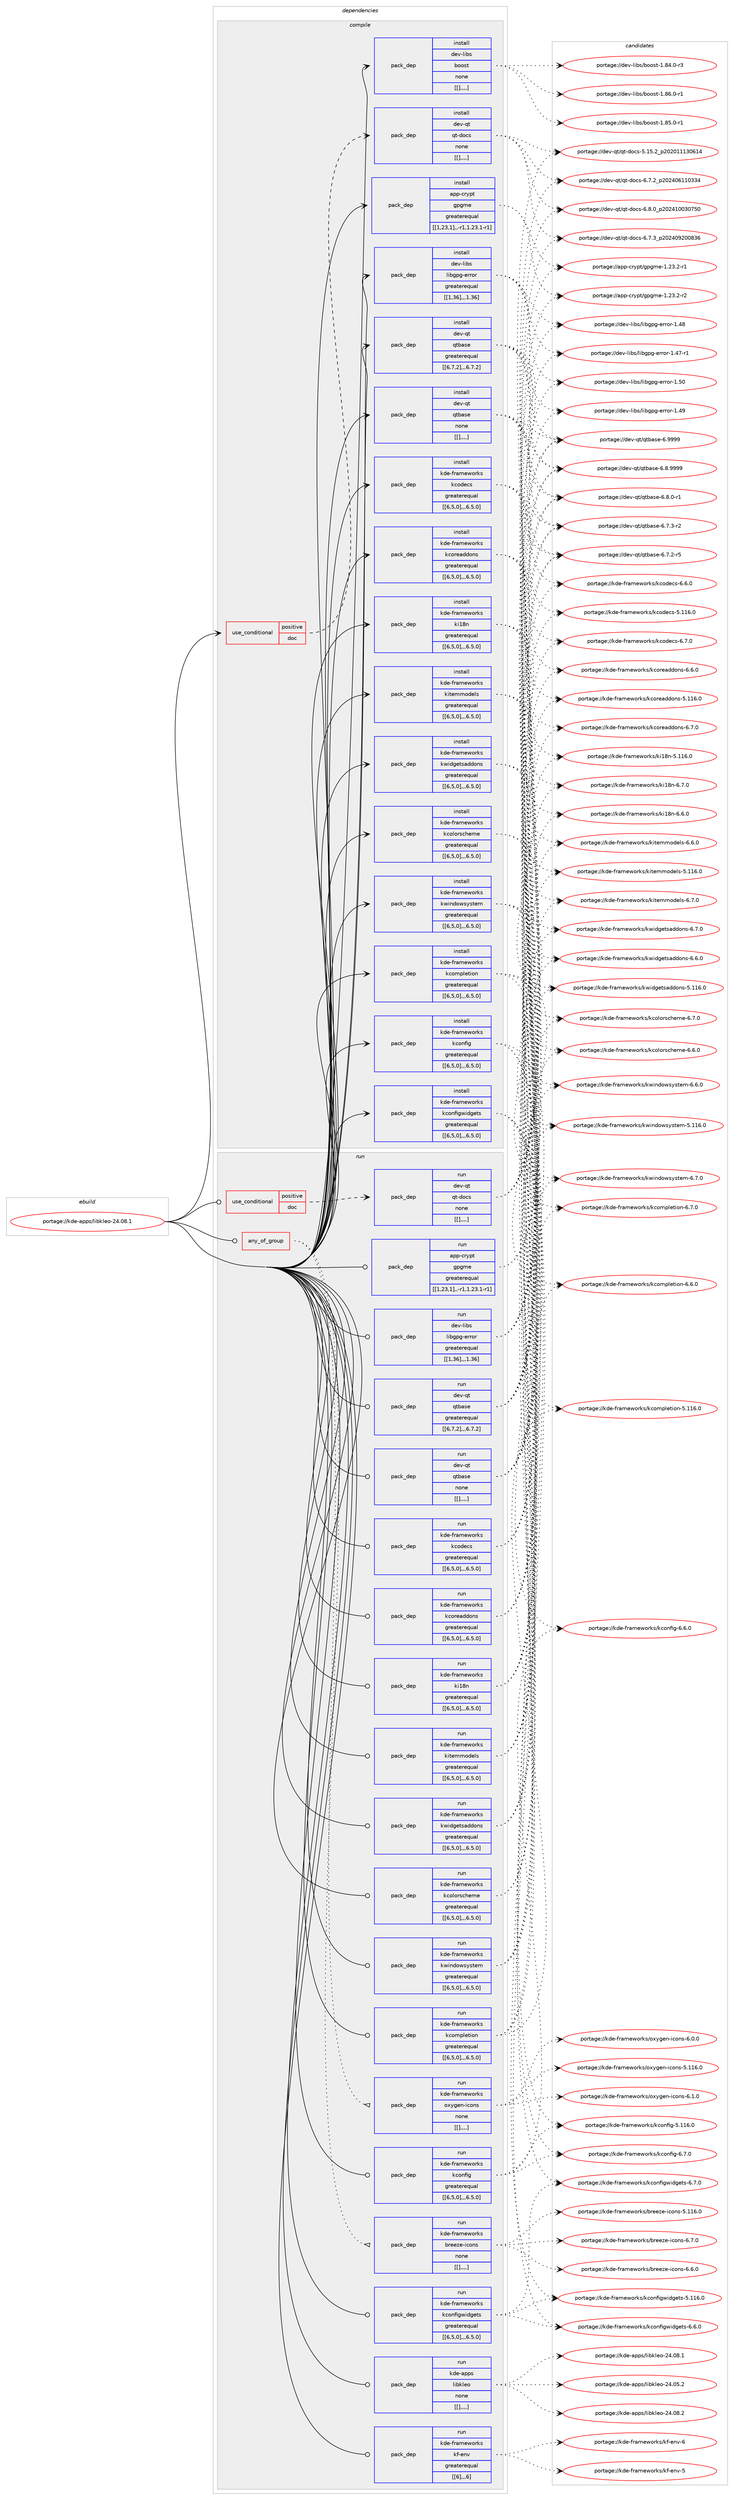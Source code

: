 digraph prolog {

# *************
# Graph options
# *************

newrank=true;
concentrate=true;
compound=true;
graph [rankdir=LR,fontname=Helvetica,fontsize=10,ranksep=1.5];#, ranksep=2.5, nodesep=0.2];
edge  [arrowhead=vee];
node  [fontname=Helvetica,fontsize=10];

# **********
# The ebuild
# **********

subgraph cluster_leftcol {
color=gray;
label=<<i>ebuild</i>>;
id [label="portage://kde-apps/libkleo-24.08.1", color=red, width=4, href="../kde-apps/libkleo-24.08.1.svg"];
}

# ****************
# The dependencies
# ****************

subgraph cluster_midcol {
color=gray;
label=<<i>dependencies</i>>;
subgraph cluster_compile {
fillcolor="#eeeeee";
style=filled;
label=<<i>compile</i>>;
subgraph cond72577 {
dependency278076 [label=<<TABLE BORDER="0" CELLBORDER="1" CELLSPACING="0" CELLPADDING="4"><TR><TD ROWSPAN="3" CELLPADDING="10">use_conditional</TD></TR><TR><TD>positive</TD></TR><TR><TD>doc</TD></TR></TABLE>>, shape=none, color=red];
subgraph pack203327 {
dependency278111 [label=<<TABLE BORDER="0" CELLBORDER="1" CELLSPACING="0" CELLPADDING="4" WIDTH="220"><TR><TD ROWSPAN="6" CELLPADDING="30">pack_dep</TD></TR><TR><TD WIDTH="110">install</TD></TR><TR><TD>dev-qt</TD></TR><TR><TD>qt-docs</TD></TR><TR><TD>none</TD></TR><TR><TD>[[],,,,]</TD></TR></TABLE>>, shape=none, color=blue];
}
dependency278076:e -> dependency278111:w [weight=20,style="dashed",arrowhead="vee"];
}
id:e -> dependency278076:w [weight=20,style="solid",arrowhead="vee"];
subgraph pack203362 {
dependency278130 [label=<<TABLE BORDER="0" CELLBORDER="1" CELLSPACING="0" CELLPADDING="4" WIDTH="220"><TR><TD ROWSPAN="6" CELLPADDING="30">pack_dep</TD></TR><TR><TD WIDTH="110">install</TD></TR><TR><TD>app-crypt</TD></TR><TR><TD>gpgme</TD></TR><TR><TD>greaterequal</TD></TR><TR><TD>[[1,23,1],,-r1,1.23.1-r1]</TD></TR></TABLE>>, shape=none, color=blue];
}
id:e -> dependency278130:w [weight=20,style="solid",arrowhead="vee"];
subgraph pack203364 {
dependency278165 [label=<<TABLE BORDER="0" CELLBORDER="1" CELLSPACING="0" CELLPADDING="4" WIDTH="220"><TR><TD ROWSPAN="6" CELLPADDING="30">pack_dep</TD></TR><TR><TD WIDTH="110">install</TD></TR><TR><TD>dev-libs</TD></TR><TR><TD>boost</TD></TR><TR><TD>none</TD></TR><TR><TD>[[],,,,]</TD></TR></TABLE>>, shape=none, color=blue];
}
id:e -> dependency278165:w [weight=20,style="solid",arrowhead="vee"];
subgraph pack203393 {
dependency278167 [label=<<TABLE BORDER="0" CELLBORDER="1" CELLSPACING="0" CELLPADDING="4" WIDTH="220"><TR><TD ROWSPAN="6" CELLPADDING="30">pack_dep</TD></TR><TR><TD WIDTH="110">install</TD></TR><TR><TD>dev-libs</TD></TR><TR><TD>libgpg-error</TD></TR><TR><TD>greaterequal</TD></TR><TR><TD>[[1,36],,,1.36]</TD></TR></TABLE>>, shape=none, color=blue];
}
id:e -> dependency278167:w [weight=20,style="solid",arrowhead="vee"];
subgraph pack203394 {
dependency278201 [label=<<TABLE BORDER="0" CELLBORDER="1" CELLSPACING="0" CELLPADDING="4" WIDTH="220"><TR><TD ROWSPAN="6" CELLPADDING="30">pack_dep</TD></TR><TR><TD WIDTH="110">install</TD></TR><TR><TD>dev-qt</TD></TR><TR><TD>qtbase</TD></TR><TR><TD>greaterequal</TD></TR><TR><TD>[[6,7,2],,,6.7.2]</TD></TR></TABLE>>, shape=none, color=blue];
}
id:e -> dependency278201:w [weight=20,style="solid",arrowhead="vee"];
subgraph pack203423 {
dependency278202 [label=<<TABLE BORDER="0" CELLBORDER="1" CELLSPACING="0" CELLPADDING="4" WIDTH="220"><TR><TD ROWSPAN="6" CELLPADDING="30">pack_dep</TD></TR><TR><TD WIDTH="110">install</TD></TR><TR><TD>dev-qt</TD></TR><TR><TD>qtbase</TD></TR><TR><TD>none</TD></TR><TR><TD>[[],,,,]</TD></TR></TABLE>>, shape=none, color=blue];
}
id:e -> dependency278202:w [weight=20,style="solid",arrowhead="vee"];
subgraph pack203436 {
dependency278241 [label=<<TABLE BORDER="0" CELLBORDER="1" CELLSPACING="0" CELLPADDING="4" WIDTH="220"><TR><TD ROWSPAN="6" CELLPADDING="30">pack_dep</TD></TR><TR><TD WIDTH="110">install</TD></TR><TR><TD>kde-frameworks</TD></TR><TR><TD>kcodecs</TD></TR><TR><TD>greaterequal</TD></TR><TR><TD>[[6,5,0],,,6.5.0]</TD></TR></TABLE>>, shape=none, color=blue];
}
id:e -> dependency278241:w [weight=20,style="solid",arrowhead="vee"];
subgraph pack203453 {
dependency278276 [label=<<TABLE BORDER="0" CELLBORDER="1" CELLSPACING="0" CELLPADDING="4" WIDTH="220"><TR><TD ROWSPAN="6" CELLPADDING="30">pack_dep</TD></TR><TR><TD WIDTH="110">install</TD></TR><TR><TD>kde-frameworks</TD></TR><TR><TD>kcolorscheme</TD></TR><TR><TD>greaterequal</TD></TR><TR><TD>[[6,5,0],,,6.5.0]</TD></TR></TABLE>>, shape=none, color=blue];
}
id:e -> dependency278276:w [weight=20,style="solid",arrowhead="vee"];
subgraph pack203516 {
dependency278326 [label=<<TABLE BORDER="0" CELLBORDER="1" CELLSPACING="0" CELLPADDING="4" WIDTH="220"><TR><TD ROWSPAN="6" CELLPADDING="30">pack_dep</TD></TR><TR><TD WIDTH="110">install</TD></TR><TR><TD>kde-frameworks</TD></TR><TR><TD>kcompletion</TD></TR><TR><TD>greaterequal</TD></TR><TR><TD>[[6,5,0],,,6.5.0]</TD></TR></TABLE>>, shape=none, color=blue];
}
id:e -> dependency278326:w [weight=20,style="solid",arrowhead="vee"];
subgraph pack203572 {
dependency278368 [label=<<TABLE BORDER="0" CELLBORDER="1" CELLSPACING="0" CELLPADDING="4" WIDTH="220"><TR><TD ROWSPAN="6" CELLPADDING="30">pack_dep</TD></TR><TR><TD WIDTH="110">install</TD></TR><TR><TD>kde-frameworks</TD></TR><TR><TD>kconfig</TD></TR><TR><TD>greaterequal</TD></TR><TR><TD>[[6,5,0],,,6.5.0]</TD></TR></TABLE>>, shape=none, color=blue];
}
id:e -> dependency278368:w [weight=20,style="solid",arrowhead="vee"];
subgraph pack203622 {
dependency278443 [label=<<TABLE BORDER="0" CELLBORDER="1" CELLSPACING="0" CELLPADDING="4" WIDTH="220"><TR><TD ROWSPAN="6" CELLPADDING="30">pack_dep</TD></TR><TR><TD WIDTH="110">install</TD></TR><TR><TD>kde-frameworks</TD></TR><TR><TD>kconfigwidgets</TD></TR><TR><TD>greaterequal</TD></TR><TR><TD>[[6,5,0],,,6.5.0]</TD></TR></TABLE>>, shape=none, color=blue];
}
id:e -> dependency278443:w [weight=20,style="solid",arrowhead="vee"];
subgraph pack203646 {
dependency278478 [label=<<TABLE BORDER="0" CELLBORDER="1" CELLSPACING="0" CELLPADDING="4" WIDTH="220"><TR><TD ROWSPAN="6" CELLPADDING="30">pack_dep</TD></TR><TR><TD WIDTH="110">install</TD></TR><TR><TD>kde-frameworks</TD></TR><TR><TD>kcoreaddons</TD></TR><TR><TD>greaterequal</TD></TR><TR><TD>[[6,5,0],,,6.5.0]</TD></TR></TABLE>>, shape=none, color=blue];
}
id:e -> dependency278478:w [weight=20,style="solid",arrowhead="vee"];
subgraph pack203700 {
dependency278542 [label=<<TABLE BORDER="0" CELLBORDER="1" CELLSPACING="0" CELLPADDING="4" WIDTH="220"><TR><TD ROWSPAN="6" CELLPADDING="30">pack_dep</TD></TR><TR><TD WIDTH="110">install</TD></TR><TR><TD>kde-frameworks</TD></TR><TR><TD>ki18n</TD></TR><TR><TD>greaterequal</TD></TR><TR><TD>[[6,5,0],,,6.5.0]</TD></TR></TABLE>>, shape=none, color=blue];
}
id:e -> dependency278542:w [weight=20,style="solid",arrowhead="vee"];
subgraph pack203729 {
dependency278547 [label=<<TABLE BORDER="0" CELLBORDER="1" CELLSPACING="0" CELLPADDING="4" WIDTH="220"><TR><TD ROWSPAN="6" CELLPADDING="30">pack_dep</TD></TR><TR><TD WIDTH="110">install</TD></TR><TR><TD>kde-frameworks</TD></TR><TR><TD>kitemmodels</TD></TR><TR><TD>greaterequal</TD></TR><TR><TD>[[6,5,0],,,6.5.0]</TD></TR></TABLE>>, shape=none, color=blue];
}
id:e -> dependency278547:w [weight=20,style="solid",arrowhead="vee"];
subgraph pack203829 {
dependency278687 [label=<<TABLE BORDER="0" CELLBORDER="1" CELLSPACING="0" CELLPADDING="4" WIDTH="220"><TR><TD ROWSPAN="6" CELLPADDING="30">pack_dep</TD></TR><TR><TD WIDTH="110">install</TD></TR><TR><TD>kde-frameworks</TD></TR><TR><TD>kwidgetsaddons</TD></TR><TR><TD>greaterequal</TD></TR><TR><TD>[[6,5,0],,,6.5.0]</TD></TR></TABLE>>, shape=none, color=blue];
}
id:e -> dependency278687:w [weight=20,style="solid",arrowhead="vee"];
subgraph pack203880 {
dependency278741 [label=<<TABLE BORDER="0" CELLBORDER="1" CELLSPACING="0" CELLPADDING="4" WIDTH="220"><TR><TD ROWSPAN="6" CELLPADDING="30">pack_dep</TD></TR><TR><TD WIDTH="110">install</TD></TR><TR><TD>kde-frameworks</TD></TR><TR><TD>kwindowsystem</TD></TR><TR><TD>greaterequal</TD></TR><TR><TD>[[6,5,0],,,6.5.0]</TD></TR></TABLE>>, shape=none, color=blue];
}
id:e -> dependency278741:w [weight=20,style="solid",arrowhead="vee"];
}
subgraph cluster_compileandrun {
fillcolor="#eeeeee";
style=filled;
label=<<i>compile and run</i>>;
}
subgraph cluster_run {
fillcolor="#eeeeee";
style=filled;
label=<<i>run</i>>;
subgraph any2057 {
dependency278866 [label=<<TABLE BORDER="0" CELLBORDER="1" CELLSPACING="0" CELLPADDING="4"><TR><TD CELLPADDING="10">any_of_group</TD></TR></TABLE>>, shape=none, color=red];subgraph pack204112 {
dependency278979 [label=<<TABLE BORDER="0" CELLBORDER="1" CELLSPACING="0" CELLPADDING="4" WIDTH="220"><TR><TD ROWSPAN="6" CELLPADDING="30">pack_dep</TD></TR><TR><TD WIDTH="110">run</TD></TR><TR><TD>kde-frameworks</TD></TR><TR><TD>breeze-icons</TD></TR><TR><TD>none</TD></TR><TR><TD>[[],,,,]</TD></TR></TABLE>>, shape=none, color=blue];
}
dependency278866:e -> dependency278979:w [weight=20,style="dotted",arrowhead="oinv"];
subgraph pack204114 {
dependency278984 [label=<<TABLE BORDER="0" CELLBORDER="1" CELLSPACING="0" CELLPADDING="4" WIDTH="220"><TR><TD ROWSPAN="6" CELLPADDING="30">pack_dep</TD></TR><TR><TD WIDTH="110">run</TD></TR><TR><TD>kde-frameworks</TD></TR><TR><TD>oxygen-icons</TD></TR><TR><TD>none</TD></TR><TR><TD>[[],,,,]</TD></TR></TABLE>>, shape=none, color=blue];
}
dependency278866:e -> dependency278984:w [weight=20,style="dotted",arrowhead="oinv"];
}
id:e -> dependency278866:w [weight=20,style="solid",arrowhead="odot"];
subgraph cond72660 {
dependency279035 [label=<<TABLE BORDER="0" CELLBORDER="1" CELLSPACING="0" CELLPADDING="4"><TR><TD ROWSPAN="3" CELLPADDING="10">use_conditional</TD></TR><TR><TD>positive</TD></TR><TR><TD>doc</TD></TR></TABLE>>, shape=none, color=red];
subgraph pack204163 {
dependency279036 [label=<<TABLE BORDER="0" CELLBORDER="1" CELLSPACING="0" CELLPADDING="4" WIDTH="220"><TR><TD ROWSPAN="6" CELLPADDING="30">pack_dep</TD></TR><TR><TD WIDTH="110">run</TD></TR><TR><TD>dev-qt</TD></TR><TR><TD>qt-docs</TD></TR><TR><TD>none</TD></TR><TR><TD>[[],,,,]</TD></TR></TABLE>>, shape=none, color=blue];
}
dependency279035:e -> dependency279036:w [weight=20,style="dashed",arrowhead="vee"];
}
id:e -> dependency279035:w [weight=20,style="solid",arrowhead="odot"];
subgraph pack204188 {
dependency279091 [label=<<TABLE BORDER="0" CELLBORDER="1" CELLSPACING="0" CELLPADDING="4" WIDTH="220"><TR><TD ROWSPAN="6" CELLPADDING="30">pack_dep</TD></TR><TR><TD WIDTH="110">run</TD></TR><TR><TD>app-crypt</TD></TR><TR><TD>gpgme</TD></TR><TR><TD>greaterequal</TD></TR><TR><TD>[[1,23,1],,-r1,1.23.1-r1]</TD></TR></TABLE>>, shape=none, color=blue];
}
id:e -> dependency279091:w [weight=20,style="solid",arrowhead="odot"];
subgraph pack204231 {
dependency279145 [label=<<TABLE BORDER="0" CELLBORDER="1" CELLSPACING="0" CELLPADDING="4" WIDTH="220"><TR><TD ROWSPAN="6" CELLPADDING="30">pack_dep</TD></TR><TR><TD WIDTH="110">run</TD></TR><TR><TD>dev-libs</TD></TR><TR><TD>libgpg-error</TD></TR><TR><TD>greaterequal</TD></TR><TR><TD>[[1,36],,,1.36]</TD></TR></TABLE>>, shape=none, color=blue];
}
id:e -> dependency279145:w [weight=20,style="solid",arrowhead="odot"];
subgraph pack204275 {
dependency279159 [label=<<TABLE BORDER="0" CELLBORDER="1" CELLSPACING="0" CELLPADDING="4" WIDTH="220"><TR><TD ROWSPAN="6" CELLPADDING="30">pack_dep</TD></TR><TR><TD WIDTH="110">run</TD></TR><TR><TD>dev-qt</TD></TR><TR><TD>qtbase</TD></TR><TR><TD>greaterequal</TD></TR><TR><TD>[[6,7,2],,,6.7.2]</TD></TR></TABLE>>, shape=none, color=blue];
}
id:e -> dependency279159:w [weight=20,style="solid",arrowhead="odot"];
subgraph pack204277 {
dependency279161 [label=<<TABLE BORDER="0" CELLBORDER="1" CELLSPACING="0" CELLPADDING="4" WIDTH="220"><TR><TD ROWSPAN="6" CELLPADDING="30">pack_dep</TD></TR><TR><TD WIDTH="110">run</TD></TR><TR><TD>dev-qt</TD></TR><TR><TD>qtbase</TD></TR><TR><TD>none</TD></TR><TR><TD>[[],,,,]</TD></TR></TABLE>>, shape=none, color=blue];
}
id:e -> dependency279161:w [weight=20,style="solid",arrowhead="odot"];
subgraph pack204294 {
dependency279225 [label=<<TABLE BORDER="0" CELLBORDER="1" CELLSPACING="0" CELLPADDING="4" WIDTH="220"><TR><TD ROWSPAN="6" CELLPADDING="30">pack_dep</TD></TR><TR><TD WIDTH="110">run</TD></TR><TR><TD>kde-frameworks</TD></TR><TR><TD>kcodecs</TD></TR><TR><TD>greaterequal</TD></TR><TR><TD>[[6,5,0],,,6.5.0]</TD></TR></TABLE>>, shape=none, color=blue];
}
id:e -> dependency279225:w [weight=20,style="solid",arrowhead="odot"];
subgraph pack204379 {
dependency279263 [label=<<TABLE BORDER="0" CELLBORDER="1" CELLSPACING="0" CELLPADDING="4" WIDTH="220"><TR><TD ROWSPAN="6" CELLPADDING="30">pack_dep</TD></TR><TR><TD WIDTH="110">run</TD></TR><TR><TD>kde-frameworks</TD></TR><TR><TD>kcolorscheme</TD></TR><TR><TD>greaterequal</TD></TR><TR><TD>[[6,5,0],,,6.5.0]</TD></TR></TABLE>>, shape=none, color=blue];
}
id:e -> dependency279263:w [weight=20,style="solid",arrowhead="odot"];
subgraph pack204382 {
dependency279267 [label=<<TABLE BORDER="0" CELLBORDER="1" CELLSPACING="0" CELLPADDING="4" WIDTH="220"><TR><TD ROWSPAN="6" CELLPADDING="30">pack_dep</TD></TR><TR><TD WIDTH="110">run</TD></TR><TR><TD>kde-frameworks</TD></TR><TR><TD>kcompletion</TD></TR><TR><TD>greaterequal</TD></TR><TR><TD>[[6,5,0],,,6.5.0]</TD></TR></TABLE>>, shape=none, color=blue];
}
id:e -> dependency279267:w [weight=20,style="solid",arrowhead="odot"];
subgraph pack204385 {
dependency279284 [label=<<TABLE BORDER="0" CELLBORDER="1" CELLSPACING="0" CELLPADDING="4" WIDTH="220"><TR><TD ROWSPAN="6" CELLPADDING="30">pack_dep</TD></TR><TR><TD WIDTH="110">run</TD></TR><TR><TD>kde-frameworks</TD></TR><TR><TD>kconfig</TD></TR><TR><TD>greaterequal</TD></TR><TR><TD>[[6,5,0],,,6.5.0]</TD></TR></TABLE>>, shape=none, color=blue];
}
id:e -> dependency279284:w [weight=20,style="solid",arrowhead="odot"];
subgraph pack204432 {
dependency279347 [label=<<TABLE BORDER="0" CELLBORDER="1" CELLSPACING="0" CELLPADDING="4" WIDTH="220"><TR><TD ROWSPAN="6" CELLPADDING="30">pack_dep</TD></TR><TR><TD WIDTH="110">run</TD></TR><TR><TD>kde-frameworks</TD></TR><TR><TD>kconfigwidgets</TD></TR><TR><TD>greaterequal</TD></TR><TR><TD>[[6,5,0],,,6.5.0]</TD></TR></TABLE>>, shape=none, color=blue];
}
id:e -> dependency279347:w [weight=20,style="solid",arrowhead="odot"];
subgraph pack204472 {
dependency279449 [label=<<TABLE BORDER="0" CELLBORDER="1" CELLSPACING="0" CELLPADDING="4" WIDTH="220"><TR><TD ROWSPAN="6" CELLPADDING="30">pack_dep</TD></TR><TR><TD WIDTH="110">run</TD></TR><TR><TD>kde-frameworks</TD></TR><TR><TD>kcoreaddons</TD></TR><TR><TD>greaterequal</TD></TR><TR><TD>[[6,5,0],,,6.5.0]</TD></TR></TABLE>>, shape=none, color=blue];
}
id:e -> dependency279449:w [weight=20,style="solid",arrowhead="odot"];
subgraph pack204544 {
dependency279477 [label=<<TABLE BORDER="0" CELLBORDER="1" CELLSPACING="0" CELLPADDING="4" WIDTH="220"><TR><TD ROWSPAN="6" CELLPADDING="30">pack_dep</TD></TR><TR><TD WIDTH="110">run</TD></TR><TR><TD>kde-frameworks</TD></TR><TR><TD>kf-env</TD></TR><TR><TD>greaterequal</TD></TR><TR><TD>[[6],,,6]</TD></TR></TABLE>>, shape=none, color=blue];
}
id:e -> dependency279477:w [weight=20,style="solid",arrowhead="odot"];
subgraph pack204567 {
dependency279503 [label=<<TABLE BORDER="0" CELLBORDER="1" CELLSPACING="0" CELLPADDING="4" WIDTH="220"><TR><TD ROWSPAN="6" CELLPADDING="30">pack_dep</TD></TR><TR><TD WIDTH="110">run</TD></TR><TR><TD>kde-frameworks</TD></TR><TR><TD>ki18n</TD></TR><TR><TD>greaterequal</TD></TR><TR><TD>[[6,5,0],,,6.5.0]</TD></TR></TABLE>>, shape=none, color=blue];
}
id:e -> dependency279503:w [weight=20,style="solid",arrowhead="odot"];
subgraph pack204588 {
dependency279509 [label=<<TABLE BORDER="0" CELLBORDER="1" CELLSPACING="0" CELLPADDING="4" WIDTH="220"><TR><TD ROWSPAN="6" CELLPADDING="30">pack_dep</TD></TR><TR><TD WIDTH="110">run</TD></TR><TR><TD>kde-frameworks</TD></TR><TR><TD>kitemmodels</TD></TR><TR><TD>greaterequal</TD></TR><TR><TD>[[6,5,0],,,6.5.0]</TD></TR></TABLE>>, shape=none, color=blue];
}
id:e -> dependency279509:w [weight=20,style="solid",arrowhead="odot"];
subgraph pack204635 {
dependency279590 [label=<<TABLE BORDER="0" CELLBORDER="1" CELLSPACING="0" CELLPADDING="4" WIDTH="220"><TR><TD ROWSPAN="6" CELLPADDING="30">pack_dep</TD></TR><TR><TD WIDTH="110">run</TD></TR><TR><TD>kde-frameworks</TD></TR><TR><TD>kwidgetsaddons</TD></TR><TR><TD>greaterequal</TD></TR><TR><TD>[[6,5,0],,,6.5.0]</TD></TR></TABLE>>, shape=none, color=blue];
}
id:e -> dependency279590:w [weight=20,style="solid",arrowhead="odot"];
subgraph pack204670 {
dependency279653 [label=<<TABLE BORDER="0" CELLBORDER="1" CELLSPACING="0" CELLPADDING="4" WIDTH="220"><TR><TD ROWSPAN="6" CELLPADDING="30">pack_dep</TD></TR><TR><TD WIDTH="110">run</TD></TR><TR><TD>kde-frameworks</TD></TR><TR><TD>kwindowsystem</TD></TR><TR><TD>greaterequal</TD></TR><TR><TD>[[6,5,0],,,6.5.0]</TD></TR></TABLE>>, shape=none, color=blue];
}
id:e -> dependency279653:w [weight=20,style="solid",arrowhead="odot"];
subgraph pack204722 {
dependency279693 [label=<<TABLE BORDER="0" CELLBORDER="1" CELLSPACING="0" CELLPADDING="4" WIDTH="220"><TR><TD ROWSPAN="6" CELLPADDING="30">pack_dep</TD></TR><TR><TD WIDTH="110">run</TD></TR><TR><TD>kde-apps</TD></TR><TR><TD>libkleo</TD></TR><TR><TD>none</TD></TR><TR><TD>[[],,,,]</TD></TR></TABLE>>, shape=none, color=blue];
}
id:e -> dependency279693:w [weight=20,style="solid",arrowhead="odot"];
}
}

# **************
# The candidates
# **************

subgraph cluster_choices {
rank=same;
color=gray;
label=<<i>candidates</i>>;

subgraph choice203695 {
color=black;
nodesep=1;
choice1001011184511311647113116451001119911545544656464895112504850524948485148555348 [label="portage://dev-qt/qt-docs-6.8.0_p202410030750", color=red, width=4,href="../dev-qt/qt-docs-6.8.0_p202410030750.svg"];
choice1001011184511311647113116451001119911545544655465195112504850524857504848565154 [label="portage://dev-qt/qt-docs-6.7.3_p202409200836", color=red, width=4,href="../dev-qt/qt-docs-6.7.3_p202409200836.svg"];
choice1001011184511311647113116451001119911545544655465095112504850524854494948515152 [label="portage://dev-qt/qt-docs-6.7.2_p202406110334", color=red, width=4,href="../dev-qt/qt-docs-6.7.2_p202406110334.svg"];
choice100101118451131164711311645100111991154553464953465095112504850484949495148544952 [label="portage://dev-qt/qt-docs-5.15.2_p202011130614", color=red, width=4,href="../dev-qt/qt-docs-5.15.2_p202011130614.svg"];
dependency278111:e -> choice1001011184511311647113116451001119911545544656464895112504850524948485148555348:w [style=dotted,weight="100"];
dependency278111:e -> choice1001011184511311647113116451001119911545544655465195112504850524857504848565154:w [style=dotted,weight="100"];
dependency278111:e -> choice1001011184511311647113116451001119911545544655465095112504850524854494948515152:w [style=dotted,weight="100"];
dependency278111:e -> choice100101118451131164711311645100111991154553464953465095112504850484949495148544952:w [style=dotted,weight="100"];
}
subgraph choice203722 {
color=black;
nodesep=1;
choice97112112459911412111211647103112103109101454946505146504511450 [label="portage://app-crypt/gpgme-1.23.2-r2", color=red, width=4,href="../app-crypt/gpgme-1.23.2-r2.svg"];
choice97112112459911412111211647103112103109101454946505146504511449 [label="portage://app-crypt/gpgme-1.23.2-r1", color=red, width=4,href="../app-crypt/gpgme-1.23.2-r1.svg"];
dependency278130:e -> choice97112112459911412111211647103112103109101454946505146504511450:w [style=dotted,weight="100"];
dependency278130:e -> choice97112112459911412111211647103112103109101454946505146504511449:w [style=dotted,weight="100"];
}
subgraph choice203729 {
color=black;
nodesep=1;
choice10010111845108105981154798111111115116454946565446484511449 [label="portage://dev-libs/boost-1.86.0-r1", color=red, width=4,href="../dev-libs/boost-1.86.0-r1.svg"];
choice10010111845108105981154798111111115116454946565346484511449 [label="portage://dev-libs/boost-1.85.0-r1", color=red, width=4,href="../dev-libs/boost-1.85.0-r1.svg"];
choice10010111845108105981154798111111115116454946565246484511451 [label="portage://dev-libs/boost-1.84.0-r3", color=red, width=4,href="../dev-libs/boost-1.84.0-r3.svg"];
dependency278165:e -> choice10010111845108105981154798111111115116454946565446484511449:w [style=dotted,weight="100"];
dependency278165:e -> choice10010111845108105981154798111111115116454946565346484511449:w [style=dotted,weight="100"];
dependency278165:e -> choice10010111845108105981154798111111115116454946565246484511451:w [style=dotted,weight="100"];
}
subgraph choice203737 {
color=black;
nodesep=1;
choice10010111845108105981154710810598103112103451011141141111144549465348 [label="portage://dev-libs/libgpg-error-1.50", color=red, width=4,href="../dev-libs/libgpg-error-1.50.svg"];
choice10010111845108105981154710810598103112103451011141141111144549465257 [label="portage://dev-libs/libgpg-error-1.49", color=red, width=4,href="../dev-libs/libgpg-error-1.49.svg"];
choice10010111845108105981154710810598103112103451011141141111144549465256 [label="portage://dev-libs/libgpg-error-1.48", color=red, width=4,href="../dev-libs/libgpg-error-1.48.svg"];
choice100101118451081059811547108105981031121034510111411411111445494652554511449 [label="portage://dev-libs/libgpg-error-1.47-r1", color=red, width=4,href="../dev-libs/libgpg-error-1.47-r1.svg"];
dependency278167:e -> choice10010111845108105981154710810598103112103451011141141111144549465348:w [style=dotted,weight="100"];
dependency278167:e -> choice10010111845108105981154710810598103112103451011141141111144549465257:w [style=dotted,weight="100"];
dependency278167:e -> choice10010111845108105981154710810598103112103451011141141111144549465256:w [style=dotted,weight="100"];
dependency278167:e -> choice100101118451081059811547108105981031121034510111411411111445494652554511449:w [style=dotted,weight="100"];
}
subgraph choice203760 {
color=black;
nodesep=1;
choice1001011184511311647113116989711510145544657575757 [label="portage://dev-qt/qtbase-6.9999", color=red, width=4,href="../dev-qt/qtbase-6.9999.svg"];
choice10010111845113116471131169897115101455446564657575757 [label="portage://dev-qt/qtbase-6.8.9999", color=red, width=4,href="../dev-qt/qtbase-6.8.9999.svg"];
choice100101118451131164711311698971151014554465646484511449 [label="portage://dev-qt/qtbase-6.8.0-r1", color=red, width=4,href="../dev-qt/qtbase-6.8.0-r1.svg"];
choice100101118451131164711311698971151014554465546514511450 [label="portage://dev-qt/qtbase-6.7.3-r2", color=red, width=4,href="../dev-qt/qtbase-6.7.3-r2.svg"];
choice100101118451131164711311698971151014554465546504511453 [label="portage://dev-qt/qtbase-6.7.2-r5", color=red, width=4,href="../dev-qt/qtbase-6.7.2-r5.svg"];
dependency278201:e -> choice1001011184511311647113116989711510145544657575757:w [style=dotted,weight="100"];
dependency278201:e -> choice10010111845113116471131169897115101455446564657575757:w [style=dotted,weight="100"];
dependency278201:e -> choice100101118451131164711311698971151014554465646484511449:w [style=dotted,weight="100"];
dependency278201:e -> choice100101118451131164711311698971151014554465546514511450:w [style=dotted,weight="100"];
dependency278201:e -> choice100101118451131164711311698971151014554465546504511453:w [style=dotted,weight="100"];
}
subgraph choice203805 {
color=black;
nodesep=1;
choice1001011184511311647113116989711510145544657575757 [label="portage://dev-qt/qtbase-6.9999", color=red, width=4,href="../dev-qt/qtbase-6.9999.svg"];
choice10010111845113116471131169897115101455446564657575757 [label="portage://dev-qt/qtbase-6.8.9999", color=red, width=4,href="../dev-qt/qtbase-6.8.9999.svg"];
choice100101118451131164711311698971151014554465646484511449 [label="portage://dev-qt/qtbase-6.8.0-r1", color=red, width=4,href="../dev-qt/qtbase-6.8.0-r1.svg"];
choice100101118451131164711311698971151014554465546514511450 [label="portage://dev-qt/qtbase-6.7.3-r2", color=red, width=4,href="../dev-qt/qtbase-6.7.3-r2.svg"];
choice100101118451131164711311698971151014554465546504511453 [label="portage://dev-qt/qtbase-6.7.2-r5", color=red, width=4,href="../dev-qt/qtbase-6.7.2-r5.svg"];
dependency278202:e -> choice1001011184511311647113116989711510145544657575757:w [style=dotted,weight="100"];
dependency278202:e -> choice10010111845113116471131169897115101455446564657575757:w [style=dotted,weight="100"];
dependency278202:e -> choice100101118451131164711311698971151014554465646484511449:w [style=dotted,weight="100"];
dependency278202:e -> choice100101118451131164711311698971151014554465546514511450:w [style=dotted,weight="100"];
dependency278202:e -> choice100101118451131164711311698971151014554465546504511453:w [style=dotted,weight="100"];
}
subgraph choice203824 {
color=black;
nodesep=1;
choice1071001014510211497109101119111114107115471079911110010199115455446554648 [label="portage://kde-frameworks/kcodecs-6.7.0", color=red, width=4,href="../kde-frameworks/kcodecs-6.7.0.svg"];
choice1071001014510211497109101119111114107115471079911110010199115455446544648 [label="portage://kde-frameworks/kcodecs-6.6.0", color=red, width=4,href="../kde-frameworks/kcodecs-6.6.0.svg"];
choice10710010145102114971091011191111141071154710799111100101991154553464949544648 [label="portage://kde-frameworks/kcodecs-5.116.0", color=red, width=4,href="../kde-frameworks/kcodecs-5.116.0.svg"];
dependency278241:e -> choice1071001014510211497109101119111114107115471079911110010199115455446554648:w [style=dotted,weight="100"];
dependency278241:e -> choice1071001014510211497109101119111114107115471079911110010199115455446544648:w [style=dotted,weight="100"];
dependency278241:e -> choice10710010145102114971091011191111141071154710799111100101991154553464949544648:w [style=dotted,weight="100"];
}
subgraph choice203870 {
color=black;
nodesep=1;
choice1071001014510211497109101119111114107115471079911110811111411599104101109101455446554648 [label="portage://kde-frameworks/kcolorscheme-6.7.0", color=red, width=4,href="../kde-frameworks/kcolorscheme-6.7.0.svg"];
choice1071001014510211497109101119111114107115471079911110811111411599104101109101455446544648 [label="portage://kde-frameworks/kcolorscheme-6.6.0", color=red, width=4,href="../kde-frameworks/kcolorscheme-6.6.0.svg"];
dependency278276:e -> choice1071001014510211497109101119111114107115471079911110811111411599104101109101455446554648:w [style=dotted,weight="100"];
dependency278276:e -> choice1071001014510211497109101119111114107115471079911110811111411599104101109101455446544648:w [style=dotted,weight="100"];
}
subgraph choice203890 {
color=black;
nodesep=1;
choice10710010145102114971091011191111141071154710799111109112108101116105111110455446554648 [label="portage://kde-frameworks/kcompletion-6.7.0", color=red, width=4,href="../kde-frameworks/kcompletion-6.7.0.svg"];
choice10710010145102114971091011191111141071154710799111109112108101116105111110455446544648 [label="portage://kde-frameworks/kcompletion-6.6.0", color=red, width=4,href="../kde-frameworks/kcompletion-6.6.0.svg"];
choice107100101451021149710910111911111410711547107991111091121081011161051111104553464949544648 [label="portage://kde-frameworks/kcompletion-5.116.0", color=red, width=4,href="../kde-frameworks/kcompletion-5.116.0.svg"];
dependency278326:e -> choice10710010145102114971091011191111141071154710799111109112108101116105111110455446554648:w [style=dotted,weight="100"];
dependency278326:e -> choice10710010145102114971091011191111141071154710799111109112108101116105111110455446544648:w [style=dotted,weight="100"];
dependency278326:e -> choice107100101451021149710910111911111410711547107991111091121081011161051111104553464949544648:w [style=dotted,weight="100"];
}
subgraph choice203896 {
color=black;
nodesep=1;
choice10710010145102114971091011191111141071154710799111110102105103455446554648 [label="portage://kde-frameworks/kconfig-6.7.0", color=red, width=4,href="../kde-frameworks/kconfig-6.7.0.svg"];
choice10710010145102114971091011191111141071154710799111110102105103455446544648 [label="portage://kde-frameworks/kconfig-6.6.0", color=red, width=4,href="../kde-frameworks/kconfig-6.6.0.svg"];
choice107100101451021149710910111911111410711547107991111101021051034553464949544648 [label="portage://kde-frameworks/kconfig-5.116.0", color=red, width=4,href="../kde-frameworks/kconfig-5.116.0.svg"];
dependency278368:e -> choice10710010145102114971091011191111141071154710799111110102105103455446554648:w [style=dotted,weight="100"];
dependency278368:e -> choice10710010145102114971091011191111141071154710799111110102105103455446544648:w [style=dotted,weight="100"];
dependency278368:e -> choice107100101451021149710910111911111410711547107991111101021051034553464949544648:w [style=dotted,weight="100"];
}
subgraph choice203900 {
color=black;
nodesep=1;
choice10710010145102114971091011191111141071154710799111110102105103119105100103101116115455446554648 [label="portage://kde-frameworks/kconfigwidgets-6.7.0", color=red, width=4,href="../kde-frameworks/kconfigwidgets-6.7.0.svg"];
choice10710010145102114971091011191111141071154710799111110102105103119105100103101116115455446544648 [label="portage://kde-frameworks/kconfigwidgets-6.6.0", color=red, width=4,href="../kde-frameworks/kconfigwidgets-6.6.0.svg"];
choice107100101451021149710910111911111410711547107991111101021051031191051001031011161154553464949544648 [label="portage://kde-frameworks/kconfigwidgets-5.116.0", color=red, width=4,href="../kde-frameworks/kconfigwidgets-5.116.0.svg"];
dependency278443:e -> choice10710010145102114971091011191111141071154710799111110102105103119105100103101116115455446554648:w [style=dotted,weight="100"];
dependency278443:e -> choice10710010145102114971091011191111141071154710799111110102105103119105100103101116115455446544648:w [style=dotted,weight="100"];
dependency278443:e -> choice107100101451021149710910111911111410711547107991111101021051031191051001031011161154553464949544648:w [style=dotted,weight="100"];
}
subgraph choice203953 {
color=black;
nodesep=1;
choice1071001014510211497109101119111114107115471079911111410197100100111110115455446554648 [label="portage://kde-frameworks/kcoreaddons-6.7.0", color=red, width=4,href="../kde-frameworks/kcoreaddons-6.7.0.svg"];
choice1071001014510211497109101119111114107115471079911111410197100100111110115455446544648 [label="portage://kde-frameworks/kcoreaddons-6.6.0", color=red, width=4,href="../kde-frameworks/kcoreaddons-6.6.0.svg"];
choice10710010145102114971091011191111141071154710799111114101971001001111101154553464949544648 [label="portage://kde-frameworks/kcoreaddons-5.116.0", color=red, width=4,href="../kde-frameworks/kcoreaddons-5.116.0.svg"];
dependency278478:e -> choice1071001014510211497109101119111114107115471079911111410197100100111110115455446554648:w [style=dotted,weight="100"];
dependency278478:e -> choice1071001014510211497109101119111114107115471079911111410197100100111110115455446544648:w [style=dotted,weight="100"];
dependency278478:e -> choice10710010145102114971091011191111141071154710799111114101971001001111101154553464949544648:w [style=dotted,weight="100"];
}
subgraph choice203989 {
color=black;
nodesep=1;
choice1071001014510211497109101119111114107115471071054956110455446554648 [label="portage://kde-frameworks/ki18n-6.7.0", color=red, width=4,href="../kde-frameworks/ki18n-6.7.0.svg"];
choice1071001014510211497109101119111114107115471071054956110455446544648 [label="portage://kde-frameworks/ki18n-6.6.0", color=red, width=4,href="../kde-frameworks/ki18n-6.6.0.svg"];
choice10710010145102114971091011191111141071154710710549561104553464949544648 [label="portage://kde-frameworks/ki18n-5.116.0", color=red, width=4,href="../kde-frameworks/ki18n-5.116.0.svg"];
dependency278542:e -> choice1071001014510211497109101119111114107115471071054956110455446554648:w [style=dotted,weight="100"];
dependency278542:e -> choice1071001014510211497109101119111114107115471071054956110455446544648:w [style=dotted,weight="100"];
dependency278542:e -> choice10710010145102114971091011191111141071154710710549561104553464949544648:w [style=dotted,weight="100"];
}
subgraph choice204013 {
color=black;
nodesep=1;
choice107100101451021149710910111911111410711547107105116101109109111100101108115455446554648 [label="portage://kde-frameworks/kitemmodels-6.7.0", color=red, width=4,href="../kde-frameworks/kitemmodels-6.7.0.svg"];
choice107100101451021149710910111911111410711547107105116101109109111100101108115455446544648 [label="portage://kde-frameworks/kitemmodels-6.6.0", color=red, width=4,href="../kde-frameworks/kitemmodels-6.6.0.svg"];
choice1071001014510211497109101119111114107115471071051161011091091111001011081154553464949544648 [label="portage://kde-frameworks/kitemmodels-5.116.0", color=red, width=4,href="../kde-frameworks/kitemmodels-5.116.0.svg"];
dependency278547:e -> choice107100101451021149710910111911111410711547107105116101109109111100101108115455446554648:w [style=dotted,weight="100"];
dependency278547:e -> choice107100101451021149710910111911111410711547107105116101109109111100101108115455446544648:w [style=dotted,weight="100"];
dependency278547:e -> choice1071001014510211497109101119111114107115471071051161011091091111001011081154553464949544648:w [style=dotted,weight="100"];
}
subgraph choice204036 {
color=black;
nodesep=1;
choice10710010145102114971091011191111141071154710711910510010310111611597100100111110115455446554648 [label="portage://kde-frameworks/kwidgetsaddons-6.7.0", color=red, width=4,href="../kde-frameworks/kwidgetsaddons-6.7.0.svg"];
choice10710010145102114971091011191111141071154710711910510010310111611597100100111110115455446544648 [label="portage://kde-frameworks/kwidgetsaddons-6.6.0", color=red, width=4,href="../kde-frameworks/kwidgetsaddons-6.6.0.svg"];
choice107100101451021149710910111911111410711547107119105100103101116115971001001111101154553464949544648 [label="portage://kde-frameworks/kwidgetsaddons-5.116.0", color=red, width=4,href="../kde-frameworks/kwidgetsaddons-5.116.0.svg"];
dependency278687:e -> choice10710010145102114971091011191111141071154710711910510010310111611597100100111110115455446554648:w [style=dotted,weight="100"];
dependency278687:e -> choice10710010145102114971091011191111141071154710711910510010310111611597100100111110115455446544648:w [style=dotted,weight="100"];
dependency278687:e -> choice107100101451021149710910111911111410711547107119105100103101116115971001001111101154553464949544648:w [style=dotted,weight="100"];
}
subgraph choice204045 {
color=black;
nodesep=1;
choice107100101451021149710910111911111410711547107119105110100111119115121115116101109455446554648 [label="portage://kde-frameworks/kwindowsystem-6.7.0", color=red, width=4,href="../kde-frameworks/kwindowsystem-6.7.0.svg"];
choice107100101451021149710910111911111410711547107119105110100111119115121115116101109455446544648 [label="portage://kde-frameworks/kwindowsystem-6.6.0", color=red, width=4,href="../kde-frameworks/kwindowsystem-6.6.0.svg"];
choice1071001014510211497109101119111114107115471071191051101001111191151211151161011094553464949544648 [label="portage://kde-frameworks/kwindowsystem-5.116.0", color=red, width=4,href="../kde-frameworks/kwindowsystem-5.116.0.svg"];
dependency278741:e -> choice107100101451021149710910111911111410711547107119105110100111119115121115116101109455446554648:w [style=dotted,weight="100"];
dependency278741:e -> choice107100101451021149710910111911111410711547107119105110100111119115121115116101109455446544648:w [style=dotted,weight="100"];
dependency278741:e -> choice1071001014510211497109101119111114107115471071191051101001111191151211151161011094553464949544648:w [style=dotted,weight="100"];
}
subgraph choice204051 {
color=black;
nodesep=1;
choice107100101451021149710910111911111410711547981141011011221014510599111110115455446554648 [label="portage://kde-frameworks/breeze-icons-6.7.0", color=red, width=4,href="../kde-frameworks/breeze-icons-6.7.0.svg"];
choice107100101451021149710910111911111410711547981141011011221014510599111110115455446544648 [label="portage://kde-frameworks/breeze-icons-6.6.0", color=red, width=4,href="../kde-frameworks/breeze-icons-6.6.0.svg"];
choice1071001014510211497109101119111114107115479811410110112210145105991111101154553464949544648 [label="portage://kde-frameworks/breeze-icons-5.116.0", color=red, width=4,href="../kde-frameworks/breeze-icons-5.116.0.svg"];
dependency278979:e -> choice107100101451021149710910111911111410711547981141011011221014510599111110115455446554648:w [style=dotted,weight="100"];
dependency278979:e -> choice107100101451021149710910111911111410711547981141011011221014510599111110115455446544648:w [style=dotted,weight="100"];
dependency278979:e -> choice1071001014510211497109101119111114107115479811410110112210145105991111101154553464949544648:w [style=dotted,weight="100"];
}
subgraph choice204097 {
color=black;
nodesep=1;
choice1071001014510211497109101119111114107115471111201211031011104510599111110115455446494648 [label="portage://kde-frameworks/oxygen-icons-6.1.0", color=red, width=4,href="../kde-frameworks/oxygen-icons-6.1.0.svg"];
choice1071001014510211497109101119111114107115471111201211031011104510599111110115455446484648 [label="portage://kde-frameworks/oxygen-icons-6.0.0", color=red, width=4,href="../kde-frameworks/oxygen-icons-6.0.0.svg"];
choice10710010145102114971091011191111141071154711112012110310111045105991111101154553464949544648 [label="portage://kde-frameworks/oxygen-icons-5.116.0", color=red, width=4,href="../kde-frameworks/oxygen-icons-5.116.0.svg"];
dependency278984:e -> choice1071001014510211497109101119111114107115471111201211031011104510599111110115455446494648:w [style=dotted,weight="100"];
dependency278984:e -> choice1071001014510211497109101119111114107115471111201211031011104510599111110115455446484648:w [style=dotted,weight="100"];
dependency278984:e -> choice10710010145102114971091011191111141071154711112012110310111045105991111101154553464949544648:w [style=dotted,weight="100"];
}
subgraph choice204105 {
color=black;
nodesep=1;
choice1001011184511311647113116451001119911545544656464895112504850524948485148555348 [label="portage://dev-qt/qt-docs-6.8.0_p202410030750", color=red, width=4,href="../dev-qt/qt-docs-6.8.0_p202410030750.svg"];
choice1001011184511311647113116451001119911545544655465195112504850524857504848565154 [label="portage://dev-qt/qt-docs-6.7.3_p202409200836", color=red, width=4,href="../dev-qt/qt-docs-6.7.3_p202409200836.svg"];
choice1001011184511311647113116451001119911545544655465095112504850524854494948515152 [label="portage://dev-qt/qt-docs-6.7.2_p202406110334", color=red, width=4,href="../dev-qt/qt-docs-6.7.2_p202406110334.svg"];
choice100101118451131164711311645100111991154553464953465095112504850484949495148544952 [label="portage://dev-qt/qt-docs-5.15.2_p202011130614", color=red, width=4,href="../dev-qt/qt-docs-5.15.2_p202011130614.svg"];
dependency279036:e -> choice1001011184511311647113116451001119911545544656464895112504850524948485148555348:w [style=dotted,weight="100"];
dependency279036:e -> choice1001011184511311647113116451001119911545544655465195112504850524857504848565154:w [style=dotted,weight="100"];
dependency279036:e -> choice1001011184511311647113116451001119911545544655465095112504850524854494948515152:w [style=dotted,weight="100"];
dependency279036:e -> choice100101118451131164711311645100111991154553464953465095112504850484949495148544952:w [style=dotted,weight="100"];
}
subgraph choice204165 {
color=black;
nodesep=1;
choice97112112459911412111211647103112103109101454946505146504511450 [label="portage://app-crypt/gpgme-1.23.2-r2", color=red, width=4,href="../app-crypt/gpgme-1.23.2-r2.svg"];
choice97112112459911412111211647103112103109101454946505146504511449 [label="portage://app-crypt/gpgme-1.23.2-r1", color=red, width=4,href="../app-crypt/gpgme-1.23.2-r1.svg"];
dependency279091:e -> choice97112112459911412111211647103112103109101454946505146504511450:w [style=dotted,weight="100"];
dependency279091:e -> choice97112112459911412111211647103112103109101454946505146504511449:w [style=dotted,weight="100"];
}
subgraph choice204188 {
color=black;
nodesep=1;
choice10010111845108105981154710810598103112103451011141141111144549465348 [label="portage://dev-libs/libgpg-error-1.50", color=red, width=4,href="../dev-libs/libgpg-error-1.50.svg"];
choice10010111845108105981154710810598103112103451011141141111144549465257 [label="portage://dev-libs/libgpg-error-1.49", color=red, width=4,href="../dev-libs/libgpg-error-1.49.svg"];
choice10010111845108105981154710810598103112103451011141141111144549465256 [label="portage://dev-libs/libgpg-error-1.48", color=red, width=4,href="../dev-libs/libgpg-error-1.48.svg"];
choice100101118451081059811547108105981031121034510111411411111445494652554511449 [label="portage://dev-libs/libgpg-error-1.47-r1", color=red, width=4,href="../dev-libs/libgpg-error-1.47-r1.svg"];
dependency279145:e -> choice10010111845108105981154710810598103112103451011141141111144549465348:w [style=dotted,weight="100"];
dependency279145:e -> choice10010111845108105981154710810598103112103451011141141111144549465257:w [style=dotted,weight="100"];
dependency279145:e -> choice10010111845108105981154710810598103112103451011141141111144549465256:w [style=dotted,weight="100"];
dependency279145:e -> choice100101118451081059811547108105981031121034510111411411111445494652554511449:w [style=dotted,weight="100"];
}
subgraph choice204209 {
color=black;
nodesep=1;
choice1001011184511311647113116989711510145544657575757 [label="portage://dev-qt/qtbase-6.9999", color=red, width=4,href="../dev-qt/qtbase-6.9999.svg"];
choice10010111845113116471131169897115101455446564657575757 [label="portage://dev-qt/qtbase-6.8.9999", color=red, width=4,href="../dev-qt/qtbase-6.8.9999.svg"];
choice100101118451131164711311698971151014554465646484511449 [label="portage://dev-qt/qtbase-6.8.0-r1", color=red, width=4,href="../dev-qt/qtbase-6.8.0-r1.svg"];
choice100101118451131164711311698971151014554465546514511450 [label="portage://dev-qt/qtbase-6.7.3-r2", color=red, width=4,href="../dev-qt/qtbase-6.7.3-r2.svg"];
choice100101118451131164711311698971151014554465546504511453 [label="portage://dev-qt/qtbase-6.7.2-r5", color=red, width=4,href="../dev-qt/qtbase-6.7.2-r5.svg"];
dependency279159:e -> choice1001011184511311647113116989711510145544657575757:w [style=dotted,weight="100"];
dependency279159:e -> choice10010111845113116471131169897115101455446564657575757:w [style=dotted,weight="100"];
dependency279159:e -> choice100101118451131164711311698971151014554465646484511449:w [style=dotted,weight="100"];
dependency279159:e -> choice100101118451131164711311698971151014554465546514511450:w [style=dotted,weight="100"];
dependency279159:e -> choice100101118451131164711311698971151014554465546504511453:w [style=dotted,weight="100"];
}
subgraph choice204244 {
color=black;
nodesep=1;
choice1001011184511311647113116989711510145544657575757 [label="portage://dev-qt/qtbase-6.9999", color=red, width=4,href="../dev-qt/qtbase-6.9999.svg"];
choice10010111845113116471131169897115101455446564657575757 [label="portage://dev-qt/qtbase-6.8.9999", color=red, width=4,href="../dev-qt/qtbase-6.8.9999.svg"];
choice100101118451131164711311698971151014554465646484511449 [label="portage://dev-qt/qtbase-6.8.0-r1", color=red, width=4,href="../dev-qt/qtbase-6.8.0-r1.svg"];
choice100101118451131164711311698971151014554465546514511450 [label="portage://dev-qt/qtbase-6.7.3-r2", color=red, width=4,href="../dev-qt/qtbase-6.7.3-r2.svg"];
choice100101118451131164711311698971151014554465546504511453 [label="portage://dev-qt/qtbase-6.7.2-r5", color=red, width=4,href="../dev-qt/qtbase-6.7.2-r5.svg"];
dependency279161:e -> choice1001011184511311647113116989711510145544657575757:w [style=dotted,weight="100"];
dependency279161:e -> choice10010111845113116471131169897115101455446564657575757:w [style=dotted,weight="100"];
dependency279161:e -> choice100101118451131164711311698971151014554465646484511449:w [style=dotted,weight="100"];
dependency279161:e -> choice100101118451131164711311698971151014554465546514511450:w [style=dotted,weight="100"];
dependency279161:e -> choice100101118451131164711311698971151014554465546504511453:w [style=dotted,weight="100"];
}
subgraph choice204249 {
color=black;
nodesep=1;
choice1071001014510211497109101119111114107115471079911110010199115455446554648 [label="portage://kde-frameworks/kcodecs-6.7.0", color=red, width=4,href="../kde-frameworks/kcodecs-6.7.0.svg"];
choice1071001014510211497109101119111114107115471079911110010199115455446544648 [label="portage://kde-frameworks/kcodecs-6.6.0", color=red, width=4,href="../kde-frameworks/kcodecs-6.6.0.svg"];
choice10710010145102114971091011191111141071154710799111100101991154553464949544648 [label="portage://kde-frameworks/kcodecs-5.116.0", color=red, width=4,href="../kde-frameworks/kcodecs-5.116.0.svg"];
dependency279225:e -> choice1071001014510211497109101119111114107115471079911110010199115455446554648:w [style=dotted,weight="100"];
dependency279225:e -> choice1071001014510211497109101119111114107115471079911110010199115455446544648:w [style=dotted,weight="100"];
dependency279225:e -> choice10710010145102114971091011191111141071154710799111100101991154553464949544648:w [style=dotted,weight="100"];
}
subgraph choice204254 {
color=black;
nodesep=1;
choice1071001014510211497109101119111114107115471079911110811111411599104101109101455446554648 [label="portage://kde-frameworks/kcolorscheme-6.7.0", color=red, width=4,href="../kde-frameworks/kcolorscheme-6.7.0.svg"];
choice1071001014510211497109101119111114107115471079911110811111411599104101109101455446544648 [label="portage://kde-frameworks/kcolorscheme-6.6.0", color=red, width=4,href="../kde-frameworks/kcolorscheme-6.6.0.svg"];
dependency279263:e -> choice1071001014510211497109101119111114107115471079911110811111411599104101109101455446554648:w [style=dotted,weight="100"];
dependency279263:e -> choice1071001014510211497109101119111114107115471079911110811111411599104101109101455446544648:w [style=dotted,weight="100"];
}
subgraph choice204265 {
color=black;
nodesep=1;
choice10710010145102114971091011191111141071154710799111109112108101116105111110455446554648 [label="portage://kde-frameworks/kcompletion-6.7.0", color=red, width=4,href="../kde-frameworks/kcompletion-6.7.0.svg"];
choice10710010145102114971091011191111141071154710799111109112108101116105111110455446544648 [label="portage://kde-frameworks/kcompletion-6.6.0", color=red, width=4,href="../kde-frameworks/kcompletion-6.6.0.svg"];
choice107100101451021149710910111911111410711547107991111091121081011161051111104553464949544648 [label="portage://kde-frameworks/kcompletion-5.116.0", color=red, width=4,href="../kde-frameworks/kcompletion-5.116.0.svg"];
dependency279267:e -> choice10710010145102114971091011191111141071154710799111109112108101116105111110455446554648:w [style=dotted,weight="100"];
dependency279267:e -> choice10710010145102114971091011191111141071154710799111109112108101116105111110455446544648:w [style=dotted,weight="100"];
dependency279267:e -> choice107100101451021149710910111911111410711547107991111091121081011161051111104553464949544648:w [style=dotted,weight="100"];
}
subgraph choice204273 {
color=black;
nodesep=1;
choice10710010145102114971091011191111141071154710799111110102105103455446554648 [label="portage://kde-frameworks/kconfig-6.7.0", color=red, width=4,href="../kde-frameworks/kconfig-6.7.0.svg"];
choice10710010145102114971091011191111141071154710799111110102105103455446544648 [label="portage://kde-frameworks/kconfig-6.6.0", color=red, width=4,href="../kde-frameworks/kconfig-6.6.0.svg"];
choice107100101451021149710910111911111410711547107991111101021051034553464949544648 [label="portage://kde-frameworks/kconfig-5.116.0", color=red, width=4,href="../kde-frameworks/kconfig-5.116.0.svg"];
dependency279284:e -> choice10710010145102114971091011191111141071154710799111110102105103455446554648:w [style=dotted,weight="100"];
dependency279284:e -> choice10710010145102114971091011191111141071154710799111110102105103455446544648:w [style=dotted,weight="100"];
dependency279284:e -> choice107100101451021149710910111911111410711547107991111101021051034553464949544648:w [style=dotted,weight="100"];
}
subgraph choice204278 {
color=black;
nodesep=1;
choice10710010145102114971091011191111141071154710799111110102105103119105100103101116115455446554648 [label="portage://kde-frameworks/kconfigwidgets-6.7.0", color=red, width=4,href="../kde-frameworks/kconfigwidgets-6.7.0.svg"];
choice10710010145102114971091011191111141071154710799111110102105103119105100103101116115455446544648 [label="portage://kde-frameworks/kconfigwidgets-6.6.0", color=red, width=4,href="../kde-frameworks/kconfigwidgets-6.6.0.svg"];
choice107100101451021149710910111911111410711547107991111101021051031191051001031011161154553464949544648 [label="portage://kde-frameworks/kconfigwidgets-5.116.0", color=red, width=4,href="../kde-frameworks/kconfigwidgets-5.116.0.svg"];
dependency279347:e -> choice10710010145102114971091011191111141071154710799111110102105103119105100103101116115455446554648:w [style=dotted,weight="100"];
dependency279347:e -> choice10710010145102114971091011191111141071154710799111110102105103119105100103101116115455446544648:w [style=dotted,weight="100"];
dependency279347:e -> choice107100101451021149710910111911111410711547107991111101021051031191051001031011161154553464949544648:w [style=dotted,weight="100"];
}
subgraph choice204279 {
color=black;
nodesep=1;
choice1071001014510211497109101119111114107115471079911111410197100100111110115455446554648 [label="portage://kde-frameworks/kcoreaddons-6.7.0", color=red, width=4,href="../kde-frameworks/kcoreaddons-6.7.0.svg"];
choice1071001014510211497109101119111114107115471079911111410197100100111110115455446544648 [label="portage://kde-frameworks/kcoreaddons-6.6.0", color=red, width=4,href="../kde-frameworks/kcoreaddons-6.6.0.svg"];
choice10710010145102114971091011191111141071154710799111114101971001001111101154553464949544648 [label="portage://kde-frameworks/kcoreaddons-5.116.0", color=red, width=4,href="../kde-frameworks/kcoreaddons-5.116.0.svg"];
dependency279449:e -> choice1071001014510211497109101119111114107115471079911111410197100100111110115455446554648:w [style=dotted,weight="100"];
dependency279449:e -> choice1071001014510211497109101119111114107115471079911111410197100100111110115455446544648:w [style=dotted,weight="100"];
dependency279449:e -> choice10710010145102114971091011191111141071154710799111114101971001001111101154553464949544648:w [style=dotted,weight="100"];
}
subgraph choice204304 {
color=black;
nodesep=1;
choice107100101451021149710910111911111410711547107102451011101184554 [label="portage://kde-frameworks/kf-env-6", color=red, width=4,href="../kde-frameworks/kf-env-6.svg"];
choice107100101451021149710910111911111410711547107102451011101184553 [label="portage://kde-frameworks/kf-env-5", color=red, width=4,href="../kde-frameworks/kf-env-5.svg"];
dependency279477:e -> choice107100101451021149710910111911111410711547107102451011101184554:w [style=dotted,weight="100"];
dependency279477:e -> choice107100101451021149710910111911111410711547107102451011101184553:w [style=dotted,weight="100"];
}
subgraph choice204306 {
color=black;
nodesep=1;
choice1071001014510211497109101119111114107115471071054956110455446554648 [label="portage://kde-frameworks/ki18n-6.7.0", color=red, width=4,href="../kde-frameworks/ki18n-6.7.0.svg"];
choice1071001014510211497109101119111114107115471071054956110455446544648 [label="portage://kde-frameworks/ki18n-6.6.0", color=red, width=4,href="../kde-frameworks/ki18n-6.6.0.svg"];
choice10710010145102114971091011191111141071154710710549561104553464949544648 [label="portage://kde-frameworks/ki18n-5.116.0", color=red, width=4,href="../kde-frameworks/ki18n-5.116.0.svg"];
dependency279503:e -> choice1071001014510211497109101119111114107115471071054956110455446554648:w [style=dotted,weight="100"];
dependency279503:e -> choice1071001014510211497109101119111114107115471071054956110455446544648:w [style=dotted,weight="100"];
dependency279503:e -> choice10710010145102114971091011191111141071154710710549561104553464949544648:w [style=dotted,weight="100"];
}
subgraph choice204308 {
color=black;
nodesep=1;
choice107100101451021149710910111911111410711547107105116101109109111100101108115455446554648 [label="portage://kde-frameworks/kitemmodels-6.7.0", color=red, width=4,href="../kde-frameworks/kitemmodels-6.7.0.svg"];
choice107100101451021149710910111911111410711547107105116101109109111100101108115455446544648 [label="portage://kde-frameworks/kitemmodels-6.6.0", color=red, width=4,href="../kde-frameworks/kitemmodels-6.6.0.svg"];
choice1071001014510211497109101119111114107115471071051161011091091111001011081154553464949544648 [label="portage://kde-frameworks/kitemmodels-5.116.0", color=red, width=4,href="../kde-frameworks/kitemmodels-5.116.0.svg"];
dependency279509:e -> choice107100101451021149710910111911111410711547107105116101109109111100101108115455446554648:w [style=dotted,weight="100"];
dependency279509:e -> choice107100101451021149710910111911111410711547107105116101109109111100101108115455446544648:w [style=dotted,weight="100"];
dependency279509:e -> choice1071001014510211497109101119111114107115471071051161011091091111001011081154553464949544648:w [style=dotted,weight="100"];
}
subgraph choice204310 {
color=black;
nodesep=1;
choice10710010145102114971091011191111141071154710711910510010310111611597100100111110115455446554648 [label="portage://kde-frameworks/kwidgetsaddons-6.7.0", color=red, width=4,href="../kde-frameworks/kwidgetsaddons-6.7.0.svg"];
choice10710010145102114971091011191111141071154710711910510010310111611597100100111110115455446544648 [label="portage://kde-frameworks/kwidgetsaddons-6.6.0", color=red, width=4,href="../kde-frameworks/kwidgetsaddons-6.6.0.svg"];
choice107100101451021149710910111911111410711547107119105100103101116115971001001111101154553464949544648 [label="portage://kde-frameworks/kwidgetsaddons-5.116.0", color=red, width=4,href="../kde-frameworks/kwidgetsaddons-5.116.0.svg"];
dependency279590:e -> choice10710010145102114971091011191111141071154710711910510010310111611597100100111110115455446554648:w [style=dotted,weight="100"];
dependency279590:e -> choice10710010145102114971091011191111141071154710711910510010310111611597100100111110115455446544648:w [style=dotted,weight="100"];
dependency279590:e -> choice107100101451021149710910111911111410711547107119105100103101116115971001001111101154553464949544648:w [style=dotted,weight="100"];
}
subgraph choice204313 {
color=black;
nodesep=1;
choice107100101451021149710910111911111410711547107119105110100111119115121115116101109455446554648 [label="portage://kde-frameworks/kwindowsystem-6.7.0", color=red, width=4,href="../kde-frameworks/kwindowsystem-6.7.0.svg"];
choice107100101451021149710910111911111410711547107119105110100111119115121115116101109455446544648 [label="portage://kde-frameworks/kwindowsystem-6.6.0", color=red, width=4,href="../kde-frameworks/kwindowsystem-6.6.0.svg"];
choice1071001014510211497109101119111114107115471071191051101001111191151211151161011094553464949544648 [label="portage://kde-frameworks/kwindowsystem-5.116.0", color=red, width=4,href="../kde-frameworks/kwindowsystem-5.116.0.svg"];
dependency279653:e -> choice107100101451021149710910111911111410711547107119105110100111119115121115116101109455446554648:w [style=dotted,weight="100"];
dependency279653:e -> choice107100101451021149710910111911111410711547107119105110100111119115121115116101109455446544648:w [style=dotted,weight="100"];
dependency279653:e -> choice1071001014510211497109101119111114107115471071191051101001111191151211151161011094553464949544648:w [style=dotted,weight="100"];
}
subgraph choice204318 {
color=black;
nodesep=1;
choice107100101459711211211547108105981071081011114550524648564650 [label="portage://kde-apps/libkleo-24.08.2", color=red, width=4,href="../kde-apps/libkleo-24.08.2.svg"];
choice107100101459711211211547108105981071081011114550524648564649 [label="portage://kde-apps/libkleo-24.08.1", color=red, width=4,href="../kde-apps/libkleo-24.08.1.svg"];
choice107100101459711211211547108105981071081011114550524648534650 [label="portage://kde-apps/libkleo-24.05.2", color=red, width=4,href="../kde-apps/libkleo-24.05.2.svg"];
dependency279693:e -> choice107100101459711211211547108105981071081011114550524648564650:w [style=dotted,weight="100"];
dependency279693:e -> choice107100101459711211211547108105981071081011114550524648564649:w [style=dotted,weight="100"];
dependency279693:e -> choice107100101459711211211547108105981071081011114550524648534650:w [style=dotted,weight="100"];
}
}

}
